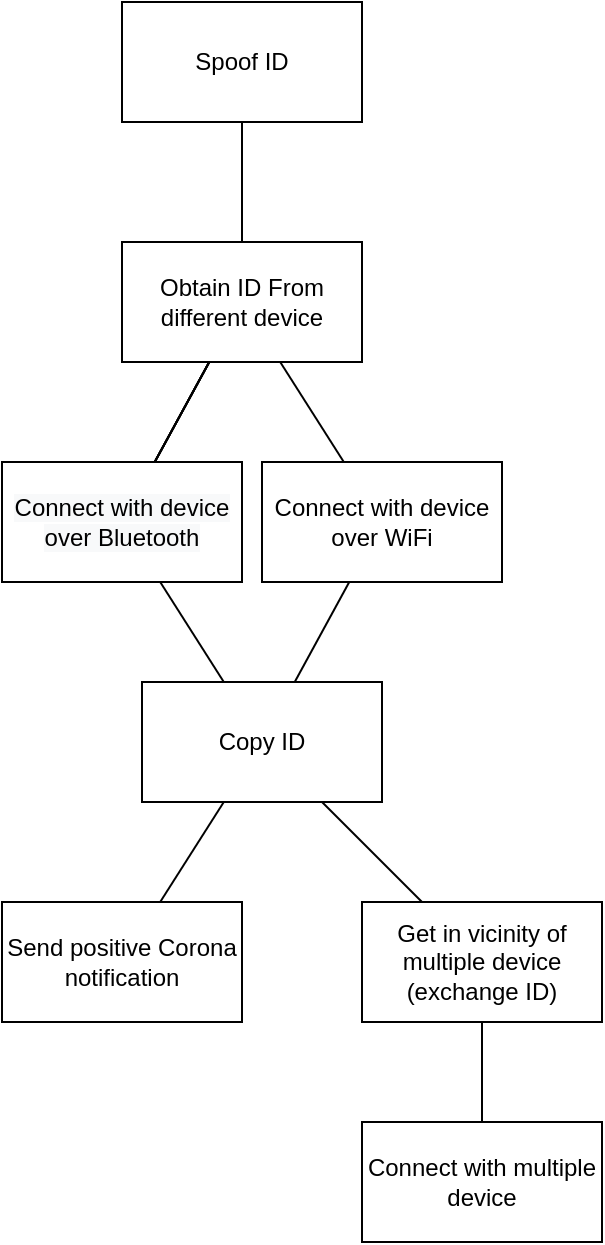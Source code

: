 <mxfile version="15.1.1" type="github">
  <diagram id="FFh-bPqNhv7g1tzFhZVl" name="Page-1">
    <mxGraphModel dx="1422" dy="766" grid="1" gridSize="10" guides="1" tooltips="1" connect="1" arrows="1" fold="1" page="1" pageScale="1" pageWidth="850" pageHeight="1100" math="0" shadow="0">
      <root>
        <mxCell id="0" />
        <mxCell id="1" parent="0" />
        <mxCell id="DYEAvtwy0YGmK6O21nf3-8" style="edgeStyle=none;rounded=0;orthogonalLoop=1;jettySize=auto;html=1;endArrow=none;endFill=0;" edge="1" parent="1" source="Ruxi6kl-zXpAxivkUDLl-1" target="Ruxi6kl-zXpAxivkUDLl-4">
          <mxGeometry relative="1" as="geometry" />
        </mxCell>
        <mxCell id="Ruxi6kl-zXpAxivkUDLl-1" value="Spoof ID" style="rounded=0;whiteSpace=wrap;html=1;" parent="1" vertex="1">
          <mxGeometry x="350" y="40" width="120" height="60" as="geometry" />
        </mxCell>
        <mxCell id="Ruxi6kl-zXpAxivkUDLl-13" value="" style="edgeStyle=none;rounded=0;orthogonalLoop=1;jettySize=auto;html=1;endArrow=none;endFill=0;" parent="1" source="Ruxi6kl-zXpAxivkUDLl-4" target="Ruxi6kl-zXpAxivkUDLl-12" edge="1">
          <mxGeometry relative="1" as="geometry" />
        </mxCell>
        <mxCell id="Ruxi6kl-zXpAxivkUDLl-14" value="" style="edgeStyle=none;rounded=0;orthogonalLoop=1;jettySize=auto;html=1;endArrow=none;endFill=0;" parent="1" source="Ruxi6kl-zXpAxivkUDLl-4" target="Ruxi6kl-zXpAxivkUDLl-12" edge="1">
          <mxGeometry relative="1" as="geometry" />
        </mxCell>
        <mxCell id="Ruxi6kl-zXpAxivkUDLl-15" value="" style="edgeStyle=none;rounded=0;orthogonalLoop=1;jettySize=auto;html=1;endArrow=none;endFill=0;" parent="1" source="Ruxi6kl-zXpAxivkUDLl-4" target="Ruxi6kl-zXpAxivkUDLl-12" edge="1">
          <mxGeometry relative="1" as="geometry" />
        </mxCell>
        <mxCell id="Ruxi6kl-zXpAxivkUDLl-16" value="" style="edgeStyle=none;rounded=0;orthogonalLoop=1;jettySize=auto;html=1;endArrow=none;endFill=0;" parent="1" source="Ruxi6kl-zXpAxivkUDLl-4" target="Ruxi6kl-zXpAxivkUDLl-12" edge="1">
          <mxGeometry relative="1" as="geometry" />
        </mxCell>
        <mxCell id="Ruxi6kl-zXpAxivkUDLl-19" value="" style="edgeStyle=none;rounded=0;orthogonalLoop=1;jettySize=auto;html=1;endArrow=none;endFill=0;" parent="1" source="Ruxi6kl-zXpAxivkUDLl-4" target="Ruxi6kl-zXpAxivkUDLl-18" edge="1">
          <mxGeometry relative="1" as="geometry" />
        </mxCell>
        <mxCell id="Ruxi6kl-zXpAxivkUDLl-4" value="Obtain ID From different device" style="rounded=0;whiteSpace=wrap;html=1;" parent="1" vertex="1">
          <mxGeometry x="350" y="160" width="120" height="60" as="geometry" />
        </mxCell>
        <mxCell id="Ruxi6kl-zXpAxivkUDLl-12" value="&lt;span style=&quot;color: rgb(0 , 0 , 0) ; font-family: &amp;#34;helvetica&amp;#34; ; font-size: 12px ; font-style: normal ; font-weight: 400 ; letter-spacing: normal ; text-align: center ; text-indent: 0px ; text-transform: none ; word-spacing: 0px ; background-color: rgb(248 , 249 , 250) ; display: inline ; float: none&quot;&gt;Connect with device over Bluetooth&lt;/span&gt;" style="rounded=0;whiteSpace=wrap;html=1;" parent="1" vertex="1">
          <mxGeometry x="290" y="270" width="120" height="60" as="geometry" />
        </mxCell>
        <mxCell id="Ruxi6kl-zXpAxivkUDLl-18" value="Connect with device over WiFi" style="rounded=0;whiteSpace=wrap;html=1;" parent="1" vertex="1">
          <mxGeometry x="420" y="270" width="120" height="60" as="geometry" />
        </mxCell>
        <mxCell id="Ruxi6kl-zXpAxivkUDLl-44" style="edgeStyle=none;rounded=0;orthogonalLoop=1;jettySize=auto;html=1;endArrow=none;endFill=0;" parent="1" source="Ruxi6kl-zXpAxivkUDLl-37" target="Ruxi6kl-zXpAxivkUDLl-18" edge="1">
          <mxGeometry relative="1" as="geometry" />
        </mxCell>
        <mxCell id="DYEAvtwy0YGmK6O21nf3-1" style="rounded=0;orthogonalLoop=1;jettySize=auto;html=1;endArrow=none;endFill=0;" edge="1" parent="1" source="Ruxi6kl-zXpAxivkUDLl-37" target="Ruxi6kl-zXpAxivkUDLl-12">
          <mxGeometry relative="1" as="geometry" />
        </mxCell>
        <mxCell id="DYEAvtwy0YGmK6O21nf3-3" value="" style="edgeStyle=none;rounded=0;orthogonalLoop=1;jettySize=auto;html=1;endArrow=none;endFill=0;" edge="1" parent="1" source="Ruxi6kl-zXpAxivkUDLl-37" target="DYEAvtwy0YGmK6O21nf3-2">
          <mxGeometry relative="1" as="geometry" />
        </mxCell>
        <mxCell id="DYEAvtwy0YGmK6O21nf3-7" value="" style="edgeStyle=none;rounded=0;orthogonalLoop=1;jettySize=auto;html=1;endArrow=none;endFill=0;" edge="1" parent="1" source="Ruxi6kl-zXpAxivkUDLl-37" target="DYEAvtwy0YGmK6O21nf3-6">
          <mxGeometry relative="1" as="geometry" />
        </mxCell>
        <mxCell id="Ruxi6kl-zXpAxivkUDLl-37" value="Copy ID" style="rounded=0;whiteSpace=wrap;html=1;" parent="1" vertex="1">
          <mxGeometry x="360" y="380" width="120" height="60" as="geometry" />
        </mxCell>
        <mxCell id="DYEAvtwy0YGmK6O21nf3-5" value="" style="edgeStyle=none;rounded=0;orthogonalLoop=1;jettySize=auto;html=1;endArrow=none;endFill=0;" edge="1" parent="1" source="DYEAvtwy0YGmK6O21nf3-2" target="DYEAvtwy0YGmK6O21nf3-4">
          <mxGeometry relative="1" as="geometry" />
        </mxCell>
        <mxCell id="DYEAvtwy0YGmK6O21nf3-2" value="Get in vicinity of multiple device (exchange ID)" style="rounded=0;whiteSpace=wrap;html=1;" vertex="1" parent="1">
          <mxGeometry x="470" y="490" width="120" height="60" as="geometry" />
        </mxCell>
        <mxCell id="DYEAvtwy0YGmK6O21nf3-4" value="Connect with multiple device" style="rounded=0;whiteSpace=wrap;html=1;" vertex="1" parent="1">
          <mxGeometry x="470" y="600" width="120" height="60" as="geometry" />
        </mxCell>
        <mxCell id="DYEAvtwy0YGmK6O21nf3-6" value="Send positive Corona notification" style="rounded=0;whiteSpace=wrap;html=1;" vertex="1" parent="1">
          <mxGeometry x="290" y="490" width="120" height="60" as="geometry" />
        </mxCell>
      </root>
    </mxGraphModel>
  </diagram>
</mxfile>
